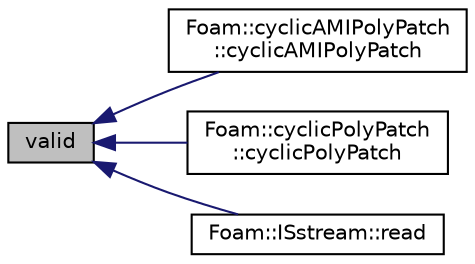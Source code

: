 digraph "valid"
{
  bgcolor="transparent";
  edge [fontname="Helvetica",fontsize="10",labelfontname="Helvetica",labelfontsize="10"];
  node [fontname="Helvetica",fontsize="10",shape=record];
  rankdir="LR";
  Node1 [label="valid",height=0.2,width=0.4,color="black", fillcolor="grey75", style="filled", fontcolor="black"];
  Node1 -> Node2 [dir="back",color="midnightblue",fontsize="10",style="solid",fontname="Helvetica"];
  Node2 [label="Foam::cyclicAMIPolyPatch\l::cyclicAMIPolyPatch",height=0.2,width=0.4,color="black",URL="$a00479.html#aea789b13addb63ac3e355b5796829da8",tooltip="Construct from dictionary. "];
  Node1 -> Node3 [dir="back",color="midnightblue",fontsize="10",style="solid",fontname="Helvetica"];
  Node3 [label="Foam::cyclicPolyPatch\l::cyclicPolyPatch",height=0.2,width=0.4,color="black",URL="$a00489.html#ab3015cdec440447023de5430c98b5e0c",tooltip="Construct from dictionary. "];
  Node1 -> Node4 [dir="back",color="midnightblue",fontsize="10",style="solid",fontname="Helvetica"];
  Node4 [label="Foam::ISstream::read",height=0.2,width=0.4,color="black",URL="$a01222.html#af39d86d4a4aded33639703c9f83b1573",tooltip="Read a word. "];
}
